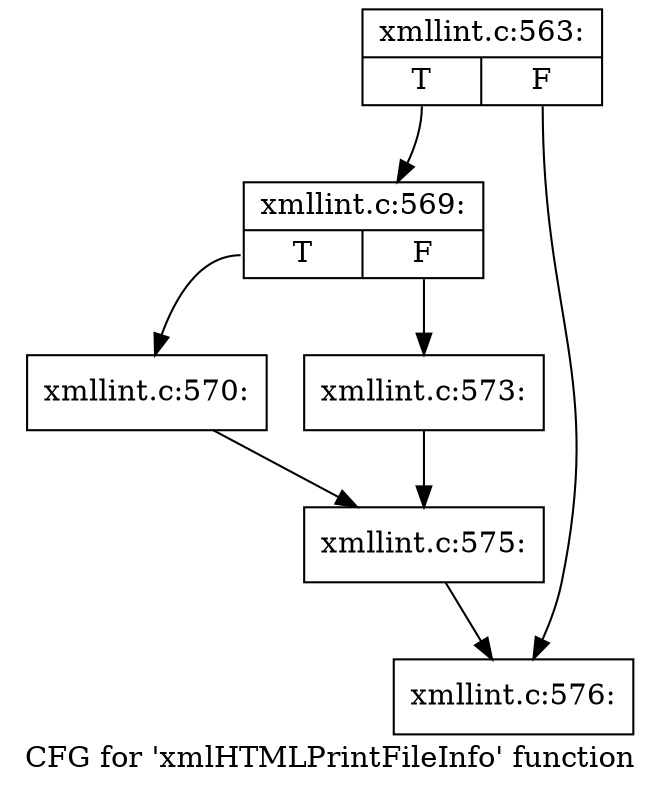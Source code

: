 digraph "CFG for 'xmlHTMLPrintFileInfo' function" {
	label="CFG for 'xmlHTMLPrintFileInfo' function";

	Node0x4b1dd40 [shape=record,label="{xmllint.c:563:|{<s0>T|<s1>F}}"];
	Node0x4b1dd40:s0 -> Node0x49eaf60;
	Node0x4b1dd40:s1 -> Node0x49eafb0;
	Node0x49eaf60 [shape=record,label="{xmllint.c:569:|{<s0>T|<s1>F}}"];
	Node0x49eaf60:s0 -> Node0x49eb370;
	Node0x49eaf60:s1 -> Node0x49eb410;
	Node0x49eb370 [shape=record,label="{xmllint.c:570:}"];
	Node0x49eb370 -> Node0x49eb3c0;
	Node0x49eb410 [shape=record,label="{xmllint.c:573:}"];
	Node0x49eb410 -> Node0x49eb3c0;
	Node0x49eb3c0 [shape=record,label="{xmllint.c:575:}"];
	Node0x49eb3c0 -> Node0x49eafb0;
	Node0x49eafb0 [shape=record,label="{xmllint.c:576:}"];
}
